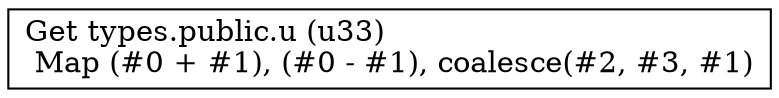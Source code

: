 digraph G {
    node0 [shape = record, label=" Get types.public.u (u33)\l Map (#0 + #1), (#0 - #1), coalesce(#2, #3, #1)\l"]
}
